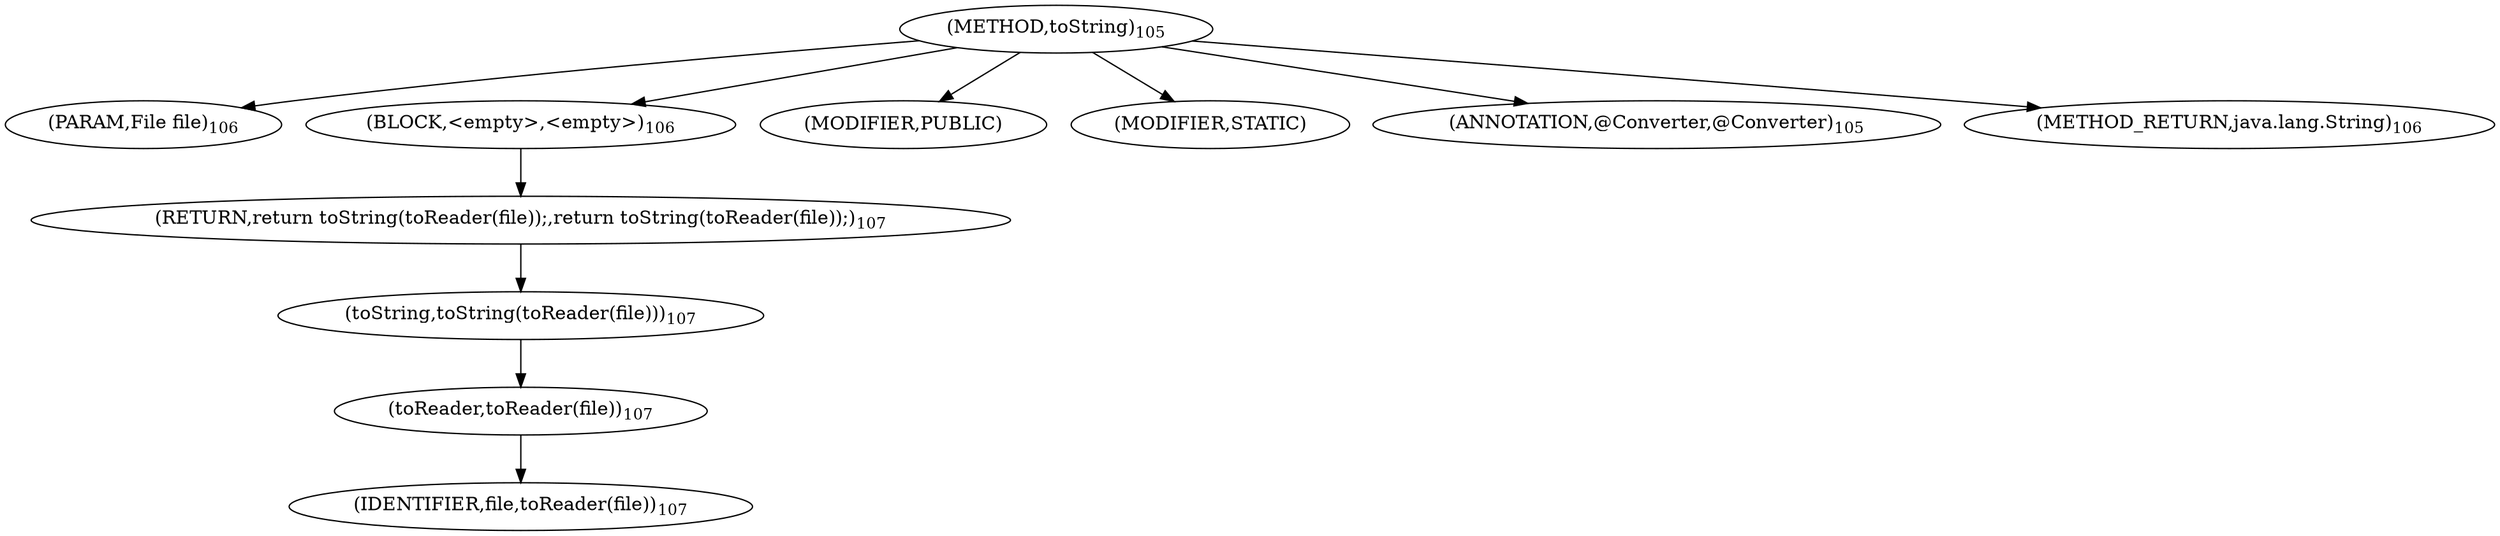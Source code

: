 digraph "toString" {  
"230" [label = <(METHOD,toString)<SUB>105</SUB>> ]
"231" [label = <(PARAM,File file)<SUB>106</SUB>> ]
"232" [label = <(BLOCK,&lt;empty&gt;,&lt;empty&gt;)<SUB>106</SUB>> ]
"233" [label = <(RETURN,return toString(toReader(file));,return toString(toReader(file));)<SUB>107</SUB>> ]
"234" [label = <(toString,toString(toReader(file)))<SUB>107</SUB>> ]
"235" [label = <(toReader,toReader(file))<SUB>107</SUB>> ]
"236" [label = <(IDENTIFIER,file,toReader(file))<SUB>107</SUB>> ]
"237" [label = <(MODIFIER,PUBLIC)> ]
"238" [label = <(MODIFIER,STATIC)> ]
"239" [label = <(ANNOTATION,@Converter,@Converter)<SUB>105</SUB>> ]
"240" [label = <(METHOD_RETURN,java.lang.String)<SUB>106</SUB>> ]
  "230" -> "231" 
  "230" -> "232" 
  "230" -> "237" 
  "230" -> "238" 
  "230" -> "239" 
  "230" -> "240" 
  "232" -> "233" 
  "233" -> "234" 
  "234" -> "235" 
  "235" -> "236" 
}
